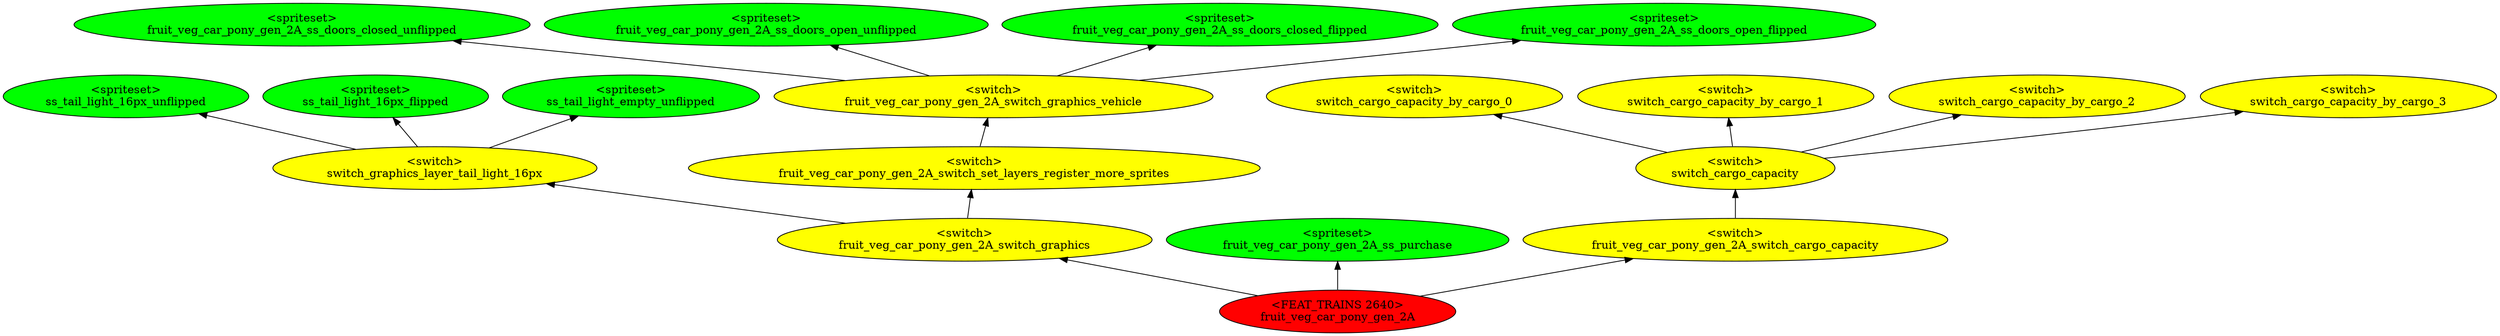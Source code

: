 digraph {
rankdir="BT"
ss_tail_light_16px_unflipped [fillcolor=green style="filled" label="<spriteset>\nss_tail_light_16px_unflipped"]
ss_tail_light_16px_flipped [fillcolor=green style="filled" label="<spriteset>\nss_tail_light_16px_flipped"]
ss_tail_light_empty_unflipped [fillcolor=green style="filled" label="<spriteset>\nss_tail_light_empty_unflipped"]
switch_graphics_layer_tail_light_16px [fillcolor=yellow style="filled" label="<switch>\nswitch_graphics_layer_tail_light_16px"]
switch_cargo_capacity_by_cargo_0 [fillcolor=yellow style="filled" label="<switch>\nswitch_cargo_capacity_by_cargo_0"]
switch_cargo_capacity_by_cargo_1 [fillcolor=yellow style="filled" label="<switch>\nswitch_cargo_capacity_by_cargo_1"]
switch_cargo_capacity_by_cargo_2 [fillcolor=yellow style="filled" label="<switch>\nswitch_cargo_capacity_by_cargo_2"]
switch_cargo_capacity_by_cargo_3 [fillcolor=yellow style="filled" label="<switch>\nswitch_cargo_capacity_by_cargo_3"]
switch_cargo_capacity [fillcolor=yellow style="filled" label="<switch>\nswitch_cargo_capacity"]
fruit_veg_car_pony_gen_2A_ss_doors_closed_unflipped [fillcolor=green style="filled" label="<spriteset>\nfruit_veg_car_pony_gen_2A_ss_doors_closed_unflipped"]
fruit_veg_car_pony_gen_2A_ss_doors_open_unflipped [fillcolor=green style="filled" label="<spriteset>\nfruit_veg_car_pony_gen_2A_ss_doors_open_unflipped"]
fruit_veg_car_pony_gen_2A_ss_doors_closed_flipped [fillcolor=green style="filled" label="<spriteset>\nfruit_veg_car_pony_gen_2A_ss_doors_closed_flipped"]
fruit_veg_car_pony_gen_2A_ss_doors_open_flipped [fillcolor=green style="filled" label="<spriteset>\nfruit_veg_car_pony_gen_2A_ss_doors_open_flipped"]
fruit_veg_car_pony_gen_2A_switch_graphics_vehicle [fillcolor=yellow style="filled" label="<switch>\nfruit_veg_car_pony_gen_2A_switch_graphics_vehicle"]
fruit_veg_car_pony_gen_2A_switch_set_layers_register_more_sprites [fillcolor=yellow style="filled" label="<switch>\nfruit_veg_car_pony_gen_2A_switch_set_layers_register_more_sprites"]
fruit_veg_car_pony_gen_2A_switch_graphics [fillcolor=yellow style="filled" label="<switch>\nfruit_veg_car_pony_gen_2A_switch_graphics"]
fruit_veg_car_pony_gen_2A_ss_purchase [fillcolor=green style="filled" label="<spriteset>\nfruit_veg_car_pony_gen_2A_ss_purchase"]
fruit_veg_car_pony_gen_2A_switch_cargo_capacity [fillcolor=yellow style="filled" label="<switch>\nfruit_veg_car_pony_gen_2A_switch_cargo_capacity"]
fruit_veg_car_pony_gen_2A [fillcolor=red style="filled" label="<FEAT_TRAINS 2640>\nfruit_veg_car_pony_gen_2A"]
fruit_veg_car_pony_gen_2A_switch_graphics_vehicle->fruit_veg_car_pony_gen_2A_ss_doors_closed_flipped
switch_graphics_layer_tail_light_16px->ss_tail_light_16px_flipped
switch_cargo_capacity->switch_cargo_capacity_by_cargo_1
fruit_veg_car_pony_gen_2A_switch_cargo_capacity->switch_cargo_capacity
switch_graphics_layer_tail_light_16px->ss_tail_light_empty_unflipped
fruit_veg_car_pony_gen_2A_switch_graphics->switch_graphics_layer_tail_light_16px
fruit_veg_car_pony_gen_2A_switch_graphics_vehicle->fruit_veg_car_pony_gen_2A_ss_doors_open_flipped
fruit_veg_car_pony_gen_2A->fruit_veg_car_pony_gen_2A_ss_purchase
switch_cargo_capacity->switch_cargo_capacity_by_cargo_3
switch_cargo_capacity->switch_cargo_capacity_by_cargo_0
fruit_veg_car_pony_gen_2A_switch_set_layers_register_more_sprites->fruit_veg_car_pony_gen_2A_switch_graphics_vehicle
fruit_veg_car_pony_gen_2A_switch_graphics->fruit_veg_car_pony_gen_2A_switch_set_layers_register_more_sprites
switch_graphics_layer_tail_light_16px->ss_tail_light_16px_unflipped
fruit_veg_car_pony_gen_2A->fruit_veg_car_pony_gen_2A_switch_graphics
fruit_veg_car_pony_gen_2A_switch_graphics_vehicle->fruit_veg_car_pony_gen_2A_ss_doors_closed_unflipped
fruit_veg_car_pony_gen_2A_switch_graphics_vehicle->fruit_veg_car_pony_gen_2A_ss_doors_open_unflipped
fruit_veg_car_pony_gen_2A->fruit_veg_car_pony_gen_2A_switch_cargo_capacity
switch_cargo_capacity->switch_cargo_capacity_by_cargo_2
}
